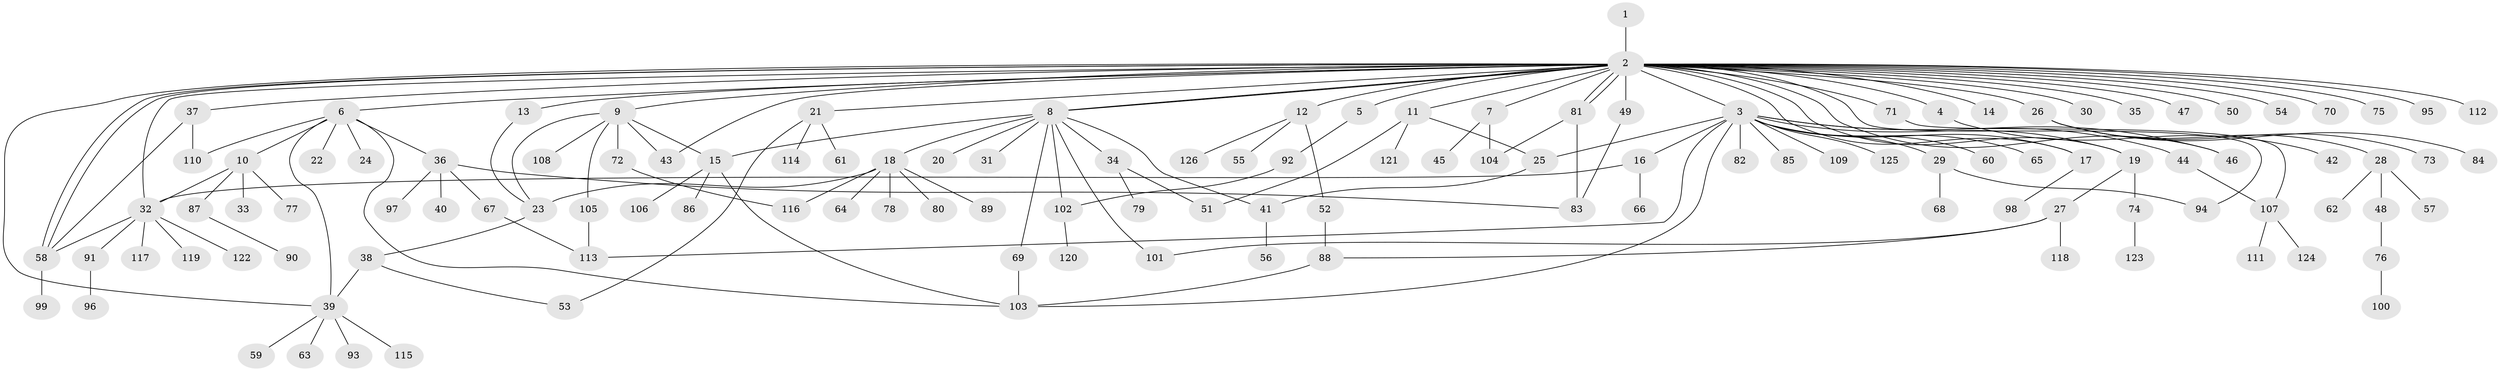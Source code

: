 // Generated by graph-tools (version 1.1) at 2025/47/03/09/25 04:47:22]
// undirected, 126 vertices, 161 edges
graph export_dot {
graph [start="1"]
  node [color=gray90,style=filled];
  1;
  2;
  3;
  4;
  5;
  6;
  7;
  8;
  9;
  10;
  11;
  12;
  13;
  14;
  15;
  16;
  17;
  18;
  19;
  20;
  21;
  22;
  23;
  24;
  25;
  26;
  27;
  28;
  29;
  30;
  31;
  32;
  33;
  34;
  35;
  36;
  37;
  38;
  39;
  40;
  41;
  42;
  43;
  44;
  45;
  46;
  47;
  48;
  49;
  50;
  51;
  52;
  53;
  54;
  55;
  56;
  57;
  58;
  59;
  60;
  61;
  62;
  63;
  64;
  65;
  66;
  67;
  68;
  69;
  70;
  71;
  72;
  73;
  74;
  75;
  76;
  77;
  78;
  79;
  80;
  81;
  82;
  83;
  84;
  85;
  86;
  87;
  88;
  89;
  90;
  91;
  92;
  93;
  94;
  95;
  96;
  97;
  98;
  99;
  100;
  101;
  102;
  103;
  104;
  105;
  106;
  107;
  108;
  109;
  110;
  111;
  112;
  113;
  114;
  115;
  116;
  117;
  118;
  119;
  120;
  121;
  122;
  123;
  124;
  125;
  126;
  1 -- 2;
  2 -- 3;
  2 -- 4;
  2 -- 5;
  2 -- 6;
  2 -- 7;
  2 -- 8;
  2 -- 8;
  2 -- 9;
  2 -- 11;
  2 -- 12;
  2 -- 13;
  2 -- 14;
  2 -- 17;
  2 -- 19;
  2 -- 21;
  2 -- 26;
  2 -- 30;
  2 -- 32;
  2 -- 35;
  2 -- 37;
  2 -- 39;
  2 -- 43;
  2 -- 46;
  2 -- 47;
  2 -- 49;
  2 -- 50;
  2 -- 54;
  2 -- 58;
  2 -- 58;
  2 -- 70;
  2 -- 71;
  2 -- 75;
  2 -- 81;
  2 -- 81;
  2 -- 94;
  2 -- 95;
  2 -- 112;
  3 -- 16;
  3 -- 17;
  3 -- 19;
  3 -- 25;
  3 -- 29;
  3 -- 44;
  3 -- 46;
  3 -- 60;
  3 -- 65;
  3 -- 82;
  3 -- 85;
  3 -- 103;
  3 -- 109;
  3 -- 113;
  3 -- 125;
  4 -- 42;
  5 -- 92;
  6 -- 10;
  6 -- 22;
  6 -- 24;
  6 -- 36;
  6 -- 39;
  6 -- 103;
  6 -- 110;
  7 -- 45;
  7 -- 104;
  8 -- 15;
  8 -- 18;
  8 -- 20;
  8 -- 31;
  8 -- 34;
  8 -- 41;
  8 -- 69;
  8 -- 101;
  8 -- 102;
  9 -- 15;
  9 -- 23;
  9 -- 43;
  9 -- 72;
  9 -- 105;
  9 -- 108;
  10 -- 32;
  10 -- 33;
  10 -- 77;
  10 -- 87;
  11 -- 25;
  11 -- 51;
  11 -- 121;
  12 -- 52;
  12 -- 55;
  12 -- 126;
  13 -- 23;
  15 -- 86;
  15 -- 103;
  15 -- 106;
  16 -- 32;
  16 -- 66;
  17 -- 98;
  18 -- 23;
  18 -- 64;
  18 -- 78;
  18 -- 80;
  18 -- 89;
  18 -- 116;
  19 -- 27;
  19 -- 74;
  21 -- 53;
  21 -- 61;
  21 -- 114;
  23 -- 38;
  25 -- 41;
  26 -- 28;
  26 -- 73;
  26 -- 84;
  27 -- 88;
  27 -- 101;
  27 -- 118;
  28 -- 48;
  28 -- 57;
  28 -- 62;
  29 -- 68;
  29 -- 94;
  32 -- 58;
  32 -- 91;
  32 -- 117;
  32 -- 119;
  32 -- 122;
  34 -- 51;
  34 -- 79;
  36 -- 40;
  36 -- 67;
  36 -- 83;
  36 -- 97;
  37 -- 58;
  37 -- 110;
  38 -- 39;
  38 -- 53;
  39 -- 59;
  39 -- 63;
  39 -- 93;
  39 -- 115;
  41 -- 56;
  44 -- 107;
  48 -- 76;
  49 -- 83;
  52 -- 88;
  58 -- 99;
  67 -- 113;
  69 -- 103;
  71 -- 107;
  72 -- 116;
  74 -- 123;
  76 -- 100;
  81 -- 83;
  81 -- 104;
  87 -- 90;
  88 -- 103;
  91 -- 96;
  92 -- 102;
  102 -- 120;
  105 -- 113;
  107 -- 111;
  107 -- 124;
}
